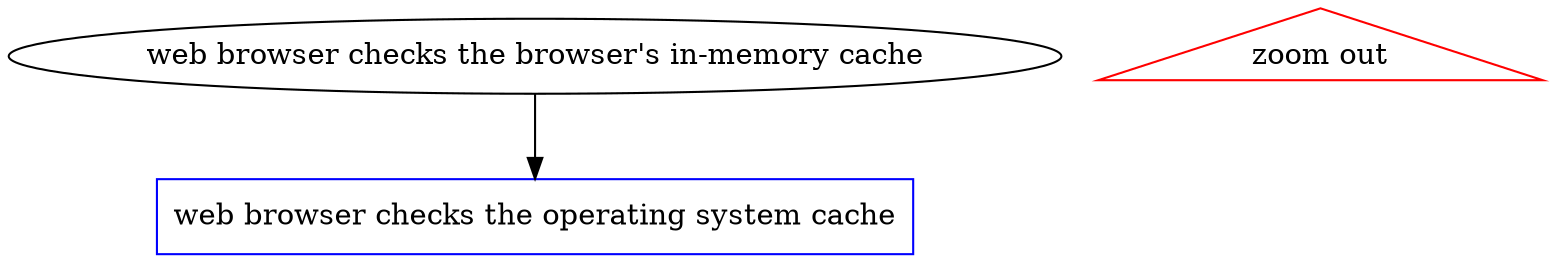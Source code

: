 strict digraph {
	graph [compound=true];
	node [label="\N"];
	web_browser_checks_the_browsers_inmemory_cache	[label="web browser checks the browser's in-memory cache"];
	web_browser_checks_the_operating_system_cache	[color=blue,
		href="single_layer_4_web_browser_checks_the_operating_system_cache.svg",
		label="web browser checks the operating system cache",
		shape=rectangle];
	web_browser_checks_the_browsers_inmemory_cache -> web_browser_checks_the_operating_system_cache;
	"zoom out"	[color=red,
		href="single_layer_2_web_browser_shows_webpage.svg",
		shape=triangle];
}
